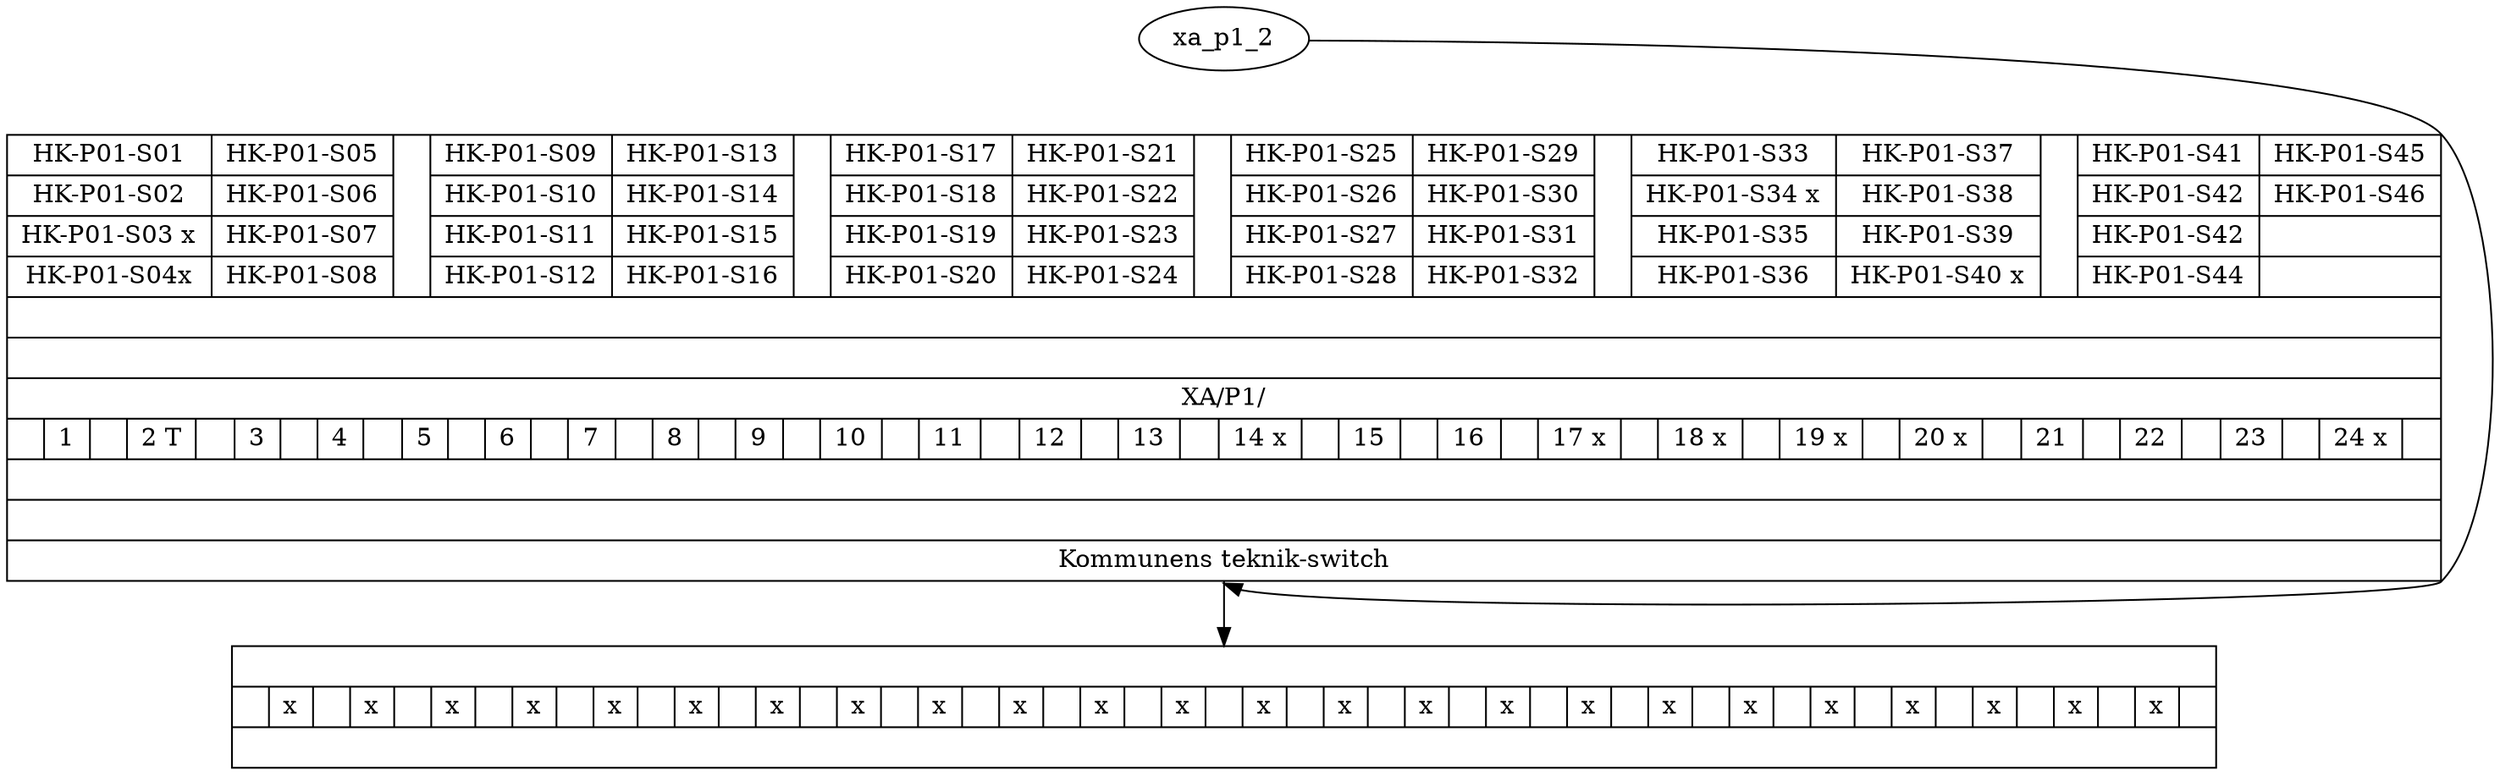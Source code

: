 digraph xxx {
  bib_patch [ shape=record label="{
  					{
						{HK-P01-S01|HK-P01-S02|HK-P01-S03 x|HK-P01-S04x}|
						{HK-P01-S05|HK-P01-S06|HK-P01-S07|HK-P01-S08}||
						
						{HK-P01-S09|HK-P01-S10|HK-P01-S11|HK-P01-S12}|
						{HK-P01-S13|HK-P01-S14|HK-P01-S15|HK-P01-S16}||
						
						{HK-P01-S17|HK-P01-S18|HK-P01-S19|HK-P01-S20}|
						{HK-P01-S21|HK-P01-S22|HK-P01-S23|HK-P01-S24}||
						
						{HK-P01-S25|HK-P01-S26|HK-P01-S27|HK-P01-S28}|
						{HK-P01-S29|HK-P01-S30|HK-P01-S31|HK-P01-S32}||
						
						{HK-P01-S33|HK-P01-S34 x|HK-P01-S35|HK-P01-S36}|
						{HK-P01-S37|HK-P01-S38|HK-P01-S39|HK-P01-S40 x}||
						
						{HK-P01-S41|HK-P01-S42|HK-P01-S42|HK-P01-S44}|
						{HK-P01-S45|HK-P01-S46||}
					}
					|||XA/P1/|
					{|1||<xa_p1_2> 2 T||3||4||5||6||7||8||9||10||11||12||13||14 x||15||16||17 x||18 x||19 x||20 x||21||22||23||24 x|}
					|||<kom_switch>Kommunens teknik-switch
				   }" ];
  alslug_patch [ shape=record label="{
					|{ |x| |x| |x| |x| |x| |x| |x| |x| |x| |x| |x| |x| |x| |x| |x| |x| |x| |x| |x| |x| |x| |x| |x| |x| }|
                                      }" ];
  bib_patch -> alslug_patch;
  xa_p1_2 -> bib_patch:kom_switch;
}
